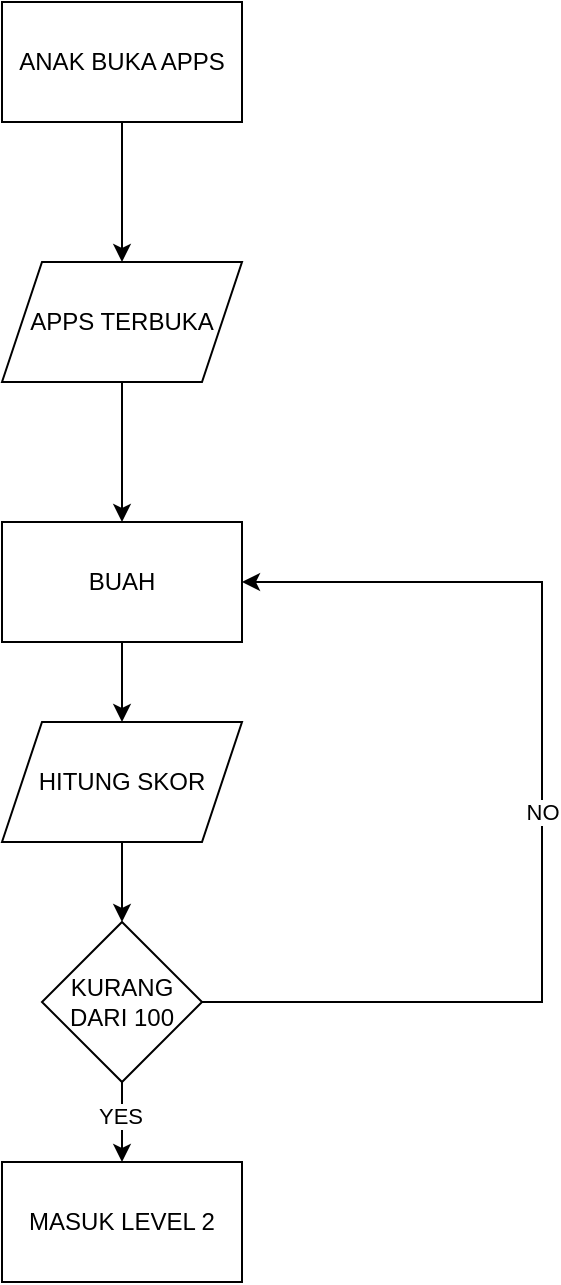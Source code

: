 <mxfile version="24.4.9" type="device">
  <diagram name="Page-1" id="1ysd88MVxQBnZTS3TPZh">
    <mxGraphModel dx="1426" dy="747" grid="1" gridSize="10" guides="1" tooltips="1" connect="1" arrows="1" fold="1" page="1" pageScale="1" pageWidth="1169" pageHeight="827" math="0" shadow="0">
      <root>
        <mxCell id="0" />
        <mxCell id="1" parent="0" />
        <mxCell id="uj_SOq50DWI60vm3cFoJ-4" style="edgeStyle=orthogonalEdgeStyle;rounded=0;orthogonalLoop=1;jettySize=auto;html=1;" edge="1" parent="1" source="uj_SOq50DWI60vm3cFoJ-1" target="uj_SOq50DWI60vm3cFoJ-3">
          <mxGeometry relative="1" as="geometry" />
        </mxCell>
        <mxCell id="uj_SOq50DWI60vm3cFoJ-1" value="ANAK BUKA APPS" style="rounded=0;whiteSpace=wrap;html=1;" vertex="1" parent="1">
          <mxGeometry x="490" y="40" width="120" height="60" as="geometry" />
        </mxCell>
        <mxCell id="uj_SOq50DWI60vm3cFoJ-7" style="edgeStyle=orthogonalEdgeStyle;rounded=0;orthogonalLoop=1;jettySize=auto;html=1;" edge="1" parent="1" source="uj_SOq50DWI60vm3cFoJ-2" target="uj_SOq50DWI60vm3cFoJ-8">
          <mxGeometry relative="1" as="geometry">
            <mxPoint x="550" y="410" as="targetPoint" />
          </mxGeometry>
        </mxCell>
        <mxCell id="uj_SOq50DWI60vm3cFoJ-2" value="BUAH" style="rounded=0;whiteSpace=wrap;html=1;" vertex="1" parent="1">
          <mxGeometry x="490" y="300" width="120" height="60" as="geometry" />
        </mxCell>
        <mxCell id="uj_SOq50DWI60vm3cFoJ-5" style="edgeStyle=orthogonalEdgeStyle;rounded=0;orthogonalLoop=1;jettySize=auto;html=1;" edge="1" parent="1" source="uj_SOq50DWI60vm3cFoJ-3" target="uj_SOq50DWI60vm3cFoJ-2">
          <mxGeometry relative="1" as="geometry" />
        </mxCell>
        <mxCell id="uj_SOq50DWI60vm3cFoJ-3" value="APPS TERBUKA" style="shape=parallelogram;perimeter=parallelogramPerimeter;whiteSpace=wrap;html=1;fixedSize=1;" vertex="1" parent="1">
          <mxGeometry x="490" y="170" width="120" height="60" as="geometry" />
        </mxCell>
        <mxCell id="uj_SOq50DWI60vm3cFoJ-16" style="edgeStyle=orthogonalEdgeStyle;rounded=0;orthogonalLoop=1;jettySize=auto;html=1;" edge="1" parent="1" source="uj_SOq50DWI60vm3cFoJ-8" target="uj_SOq50DWI60vm3cFoJ-9">
          <mxGeometry relative="1" as="geometry" />
        </mxCell>
        <mxCell id="uj_SOq50DWI60vm3cFoJ-8" value="HITUNG SKOR" style="shape=parallelogram;perimeter=parallelogramPerimeter;whiteSpace=wrap;html=1;fixedSize=1;" vertex="1" parent="1">
          <mxGeometry x="490" y="400" width="120" height="60" as="geometry" />
        </mxCell>
        <mxCell id="uj_SOq50DWI60vm3cFoJ-11" value="NO" style="edgeStyle=orthogonalEdgeStyle;rounded=0;orthogonalLoop=1;jettySize=auto;html=1;" edge="1" parent="1" source="uj_SOq50DWI60vm3cFoJ-9" target="uj_SOq50DWI60vm3cFoJ-2">
          <mxGeometry relative="1" as="geometry">
            <Array as="points">
              <mxPoint x="760" y="540" />
              <mxPoint x="760" y="330" />
            </Array>
          </mxGeometry>
        </mxCell>
        <mxCell id="uj_SOq50DWI60vm3cFoJ-12" style="edgeStyle=orthogonalEdgeStyle;rounded=0;orthogonalLoop=1;jettySize=auto;html=1;" edge="1" parent="1" source="uj_SOq50DWI60vm3cFoJ-9" target="uj_SOq50DWI60vm3cFoJ-19">
          <mxGeometry relative="1" as="geometry">
            <mxPoint x="550" y="640" as="targetPoint" />
            <Array as="points">
              <mxPoint x="550" y="580" />
              <mxPoint x="550" y="580" />
            </Array>
          </mxGeometry>
        </mxCell>
        <mxCell id="uj_SOq50DWI60vm3cFoJ-17" value="YES" style="edgeLabel;html=1;align=center;verticalAlign=middle;resizable=0;points=[];" vertex="1" connectable="0" parent="uj_SOq50DWI60vm3cFoJ-12">
          <mxGeometry x="-0.173" y="-1" relative="1" as="geometry">
            <mxPoint as="offset" />
          </mxGeometry>
        </mxCell>
        <mxCell id="uj_SOq50DWI60vm3cFoJ-9" value="KURANG DARI 100" style="rhombus;whiteSpace=wrap;html=1;" vertex="1" parent="1">
          <mxGeometry x="510" y="500" width="80" height="80" as="geometry" />
        </mxCell>
        <mxCell id="uj_SOq50DWI60vm3cFoJ-19" value="MASUK LEVEL 2" style="rounded=0;whiteSpace=wrap;html=1;" vertex="1" parent="1">
          <mxGeometry x="490" y="620" width="120" height="60" as="geometry" />
        </mxCell>
      </root>
    </mxGraphModel>
  </diagram>
</mxfile>
